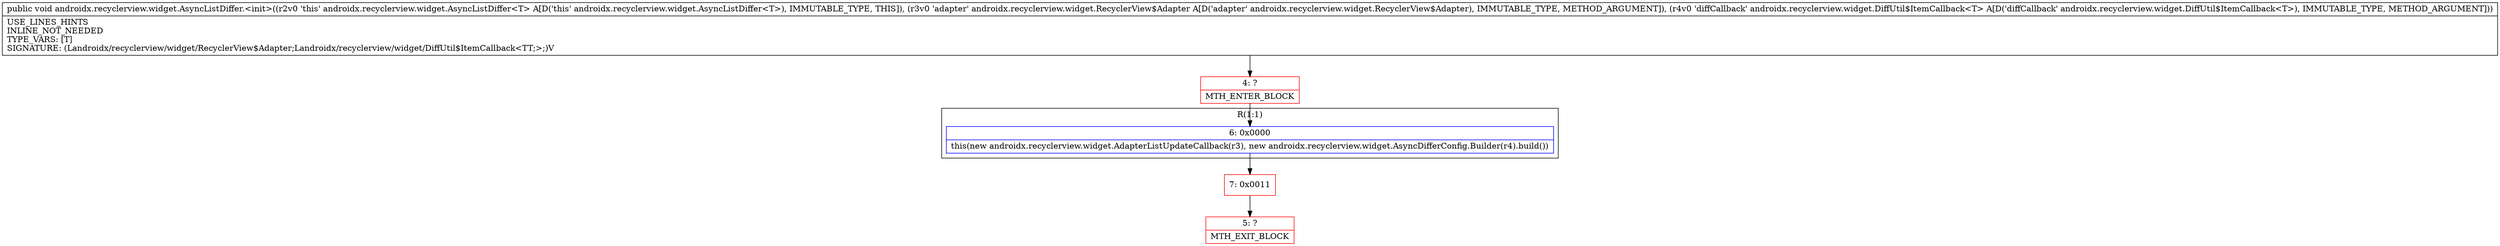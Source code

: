 digraph "CFG forandroidx.recyclerview.widget.AsyncListDiffer.\<init\>(Landroidx\/recyclerview\/widget\/RecyclerView$Adapter;Landroidx\/recyclerview\/widget\/DiffUtil$ItemCallback;)V" {
subgraph cluster_Region_1730698491 {
label = "R(1:1)";
node [shape=record,color=blue];
Node_6 [shape=record,label="{6\:\ 0x0000|this(new androidx.recyclerview.widget.AdapterListUpdateCallback(r3), new androidx.recyclerview.widget.AsyncDifferConfig.Builder(r4).build())\l}"];
}
Node_4 [shape=record,color=red,label="{4\:\ ?|MTH_ENTER_BLOCK\l}"];
Node_7 [shape=record,color=red,label="{7\:\ 0x0011}"];
Node_5 [shape=record,color=red,label="{5\:\ ?|MTH_EXIT_BLOCK\l}"];
MethodNode[shape=record,label="{public void androidx.recyclerview.widget.AsyncListDiffer.\<init\>((r2v0 'this' androidx.recyclerview.widget.AsyncListDiffer\<T\> A[D('this' androidx.recyclerview.widget.AsyncListDiffer\<T\>), IMMUTABLE_TYPE, THIS]), (r3v0 'adapter' androidx.recyclerview.widget.RecyclerView$Adapter A[D('adapter' androidx.recyclerview.widget.RecyclerView$Adapter), IMMUTABLE_TYPE, METHOD_ARGUMENT]), (r4v0 'diffCallback' androidx.recyclerview.widget.DiffUtil$ItemCallback\<T\> A[D('diffCallback' androidx.recyclerview.widget.DiffUtil$ItemCallback\<T\>), IMMUTABLE_TYPE, METHOD_ARGUMENT]))  | USE_LINES_HINTS\lINLINE_NOT_NEEDED\lTYPE_VARS: [T]\lSIGNATURE: (Landroidx\/recyclerview\/widget\/RecyclerView$Adapter;Landroidx\/recyclerview\/widget\/DiffUtil$ItemCallback\<TT;\>;)V\l}"];
MethodNode -> Node_4;Node_6 -> Node_7;
Node_4 -> Node_6;
Node_7 -> Node_5;
}

